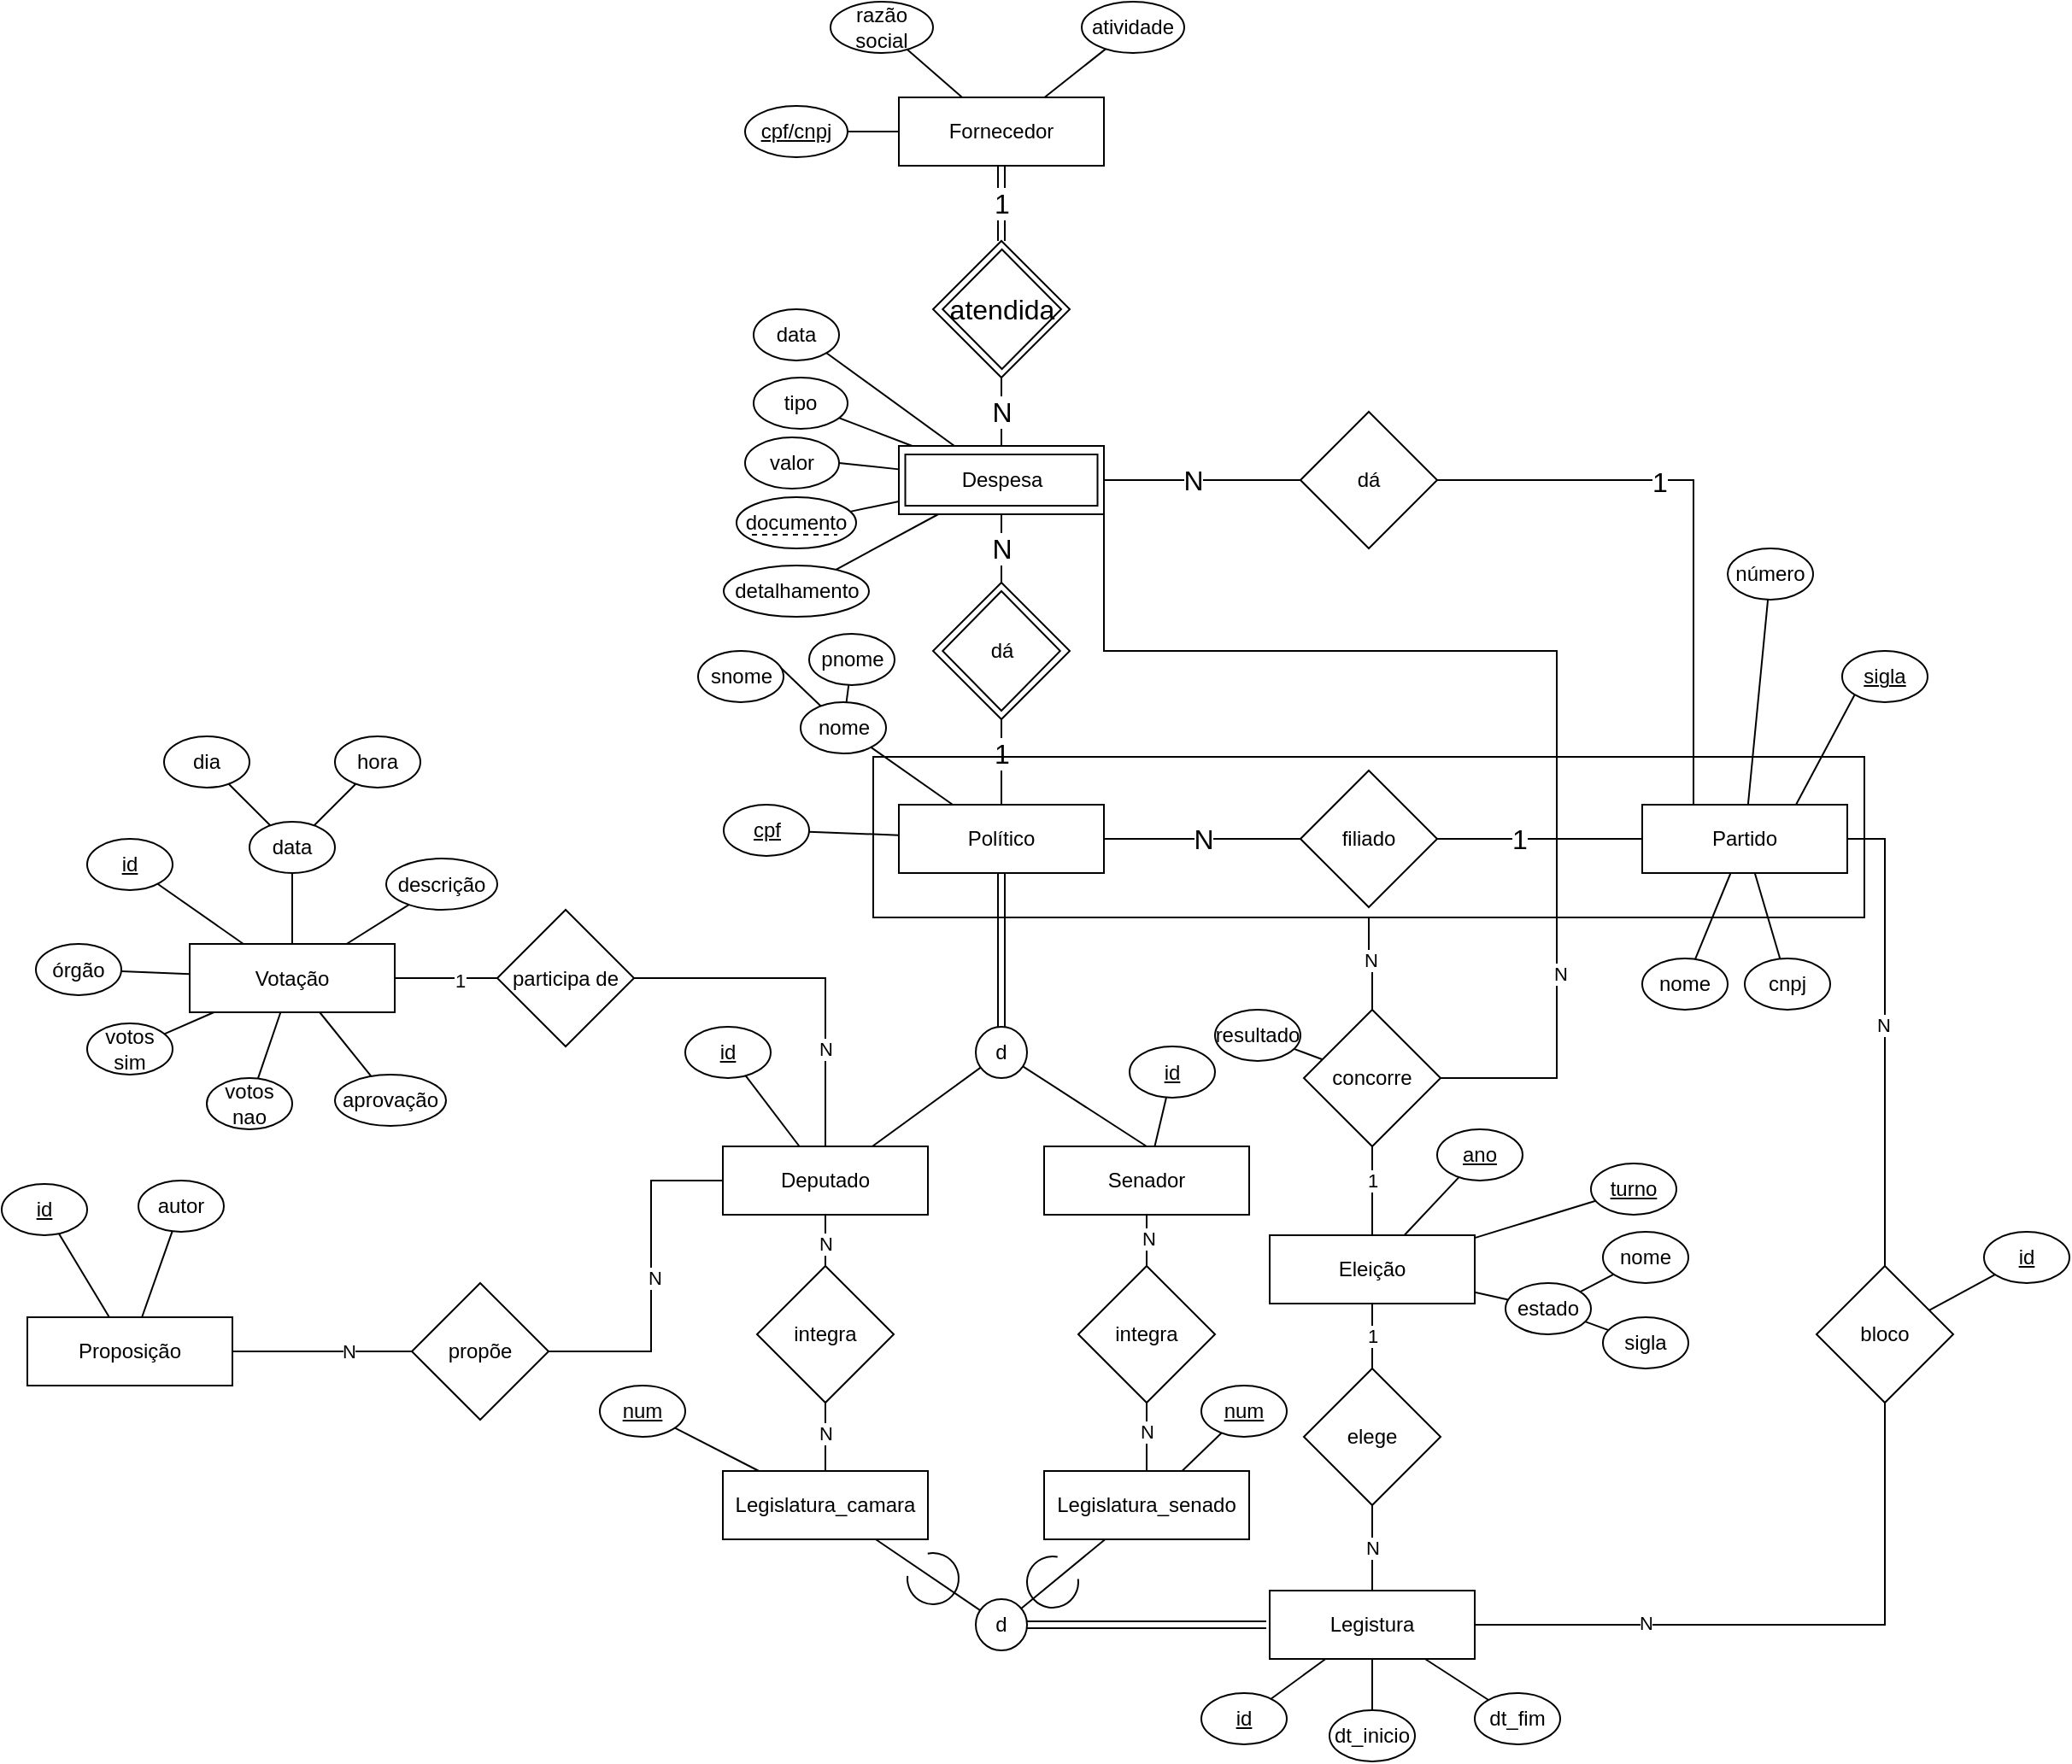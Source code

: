 <mxfile version="20.4.0" type="google"><diagram id="C5RBs43oDa-KdzZeNtuy" name="Page-1"><mxGraphModel grid="1" page="1" gridSize="10" guides="1" tooltips="1" connect="1" arrows="1" fold="1" pageScale="1" pageWidth="827" pageHeight="1169" math="0" shadow="0"><root><mxCell id="WIyWlLk6GJQsqaUBKTNV-0"/><mxCell id="WIyWlLk6GJQsqaUBKTNV-1" parent="WIyWlLk6GJQsqaUBKTNV-0"/><mxCell id="WcWDDwxntVDHEIlvHXgg-9" value="N" style="edgeStyle=none;rounded=0;orthogonalLoop=1;jettySize=auto;html=1;endArrow=none;endFill=0;fontSize=16;" edge="1" parent="WIyWlLk6GJQsqaUBKTNV-1" source="WIyWlLk6GJQsqaUBKTNV-3" target="WcWDDwxntVDHEIlvHXgg-8"><mxGeometry relative="1" as="geometry"/></mxCell><mxCell id="WIyWlLk6GJQsqaUBKTNV-3" value="Político" style="rounded=0;whiteSpace=wrap;html=1;fontSize=12;glass=0;strokeWidth=1;shadow=0;strokeColor=default;sketch=0;fillStyle=auto;fillColor=default;" vertex="1" parent="WIyWlLk6GJQsqaUBKTNV-1"><mxGeometry x="365" y="480" width="120" height="40" as="geometry"/></mxCell><mxCell id="mcwkQMswDJI_8L-VLCe4-49" style="edgeStyle=orthogonalEdgeStyle;rounded=0;orthogonalLoop=1;jettySize=auto;html=1;entryX=0.5;entryY=1;entryDx=0;entryDy=0;shape=link;" edge="1" parent="WIyWlLk6GJQsqaUBKTNV-1" source="GYFh-LOES-SIGCAO80aT-0" target="WIyWlLk6GJQsqaUBKTNV-3"><mxGeometry relative="1" as="geometry"/></mxCell><mxCell id="GYFh-LOES-SIGCAO80aT-0" value="d" style="ellipse;whiteSpace=wrap;html=1;aspect=fixed;rounded=0;shadow=0;glass=0;sketch=0;fillStyle=auto;strokeColor=default;fillColor=default;" vertex="1" parent="WIyWlLk6GJQsqaUBKTNV-1"><mxGeometry x="410" y="610" width="30" height="30" as="geometry"/></mxCell><mxCell id="WcWDDwxntVDHEIlvHXgg-19" value="" style="edgeStyle=none;rounded=0;orthogonalLoop=1;jettySize=auto;html=1;fontSize=16;endArrow=none;endFill=0;" edge="1" parent="WIyWlLk6GJQsqaUBKTNV-1" source="GYFh-LOES-SIGCAO80aT-13" target="GYFh-LOES-SIGCAO80aT-15"><mxGeometry relative="1" as="geometry"/></mxCell><mxCell id="WcWDDwxntVDHEIlvHXgg-21" style="edgeStyle=none;rounded=0;orthogonalLoop=1;jettySize=auto;html=1;entryX=1;entryY=0;entryDx=0;entryDy=0;fontSize=16;endArrow=none;endFill=0;" edge="1" parent="WIyWlLk6GJQsqaUBKTNV-1" source="GYFh-LOES-SIGCAO80aT-13" target="GYFh-LOES-SIGCAO80aT-14"><mxGeometry relative="1" as="geometry"/></mxCell><mxCell id="WcWDDwxntVDHEIlvHXgg-22" value="" style="edgeStyle=none;rounded=0;orthogonalLoop=1;jettySize=auto;html=1;fontSize=16;endArrow=none;endFill=0;" edge="1" parent="WIyWlLk6GJQsqaUBKTNV-1" source="GYFh-LOES-SIGCAO80aT-13" target="WIyWlLk6GJQsqaUBKTNV-3"><mxGeometry relative="1" as="geometry"/></mxCell><mxCell id="GYFh-LOES-SIGCAO80aT-13" value="nome" style="ellipse;whiteSpace=wrap;html=1;rounded=0;shadow=0;glass=0;sketch=0;fillStyle=auto;strokeColor=default;fillColor=default;" vertex="1" parent="WIyWlLk6GJQsqaUBKTNV-1"><mxGeometry x="307.5" y="420" width="50" height="30" as="geometry"/></mxCell><mxCell id="GYFh-LOES-SIGCAO80aT-14" value="snome" style="ellipse;whiteSpace=wrap;html=1;rounded=0;shadow=0;glass=0;sketch=0;fillStyle=auto;strokeColor=default;fillColor=default;" vertex="1" parent="WIyWlLk6GJQsqaUBKTNV-1"><mxGeometry x="247.5" y="390" width="50" height="30" as="geometry"/></mxCell><mxCell id="GYFh-LOES-SIGCAO80aT-15" value="pnome" style="ellipse;whiteSpace=wrap;html=1;rounded=0;shadow=0;glass=0;sketch=0;fillStyle=auto;strokeColor=default;fillColor=default;" vertex="1" parent="WIyWlLk6GJQsqaUBKTNV-1"><mxGeometry x="312.5" y="380" width="50" height="30" as="geometry"/></mxCell><mxCell id="WcWDDwxntVDHEIlvHXgg-25" style="edgeStyle=none;rounded=0;orthogonalLoop=1;jettySize=auto;html=1;entryX=0.5;entryY=0.5;entryDx=0;entryDy=0;fontSize=16;endArrow=none;endFill=0;entryPerimeter=0;" edge="1" parent="WIyWlLk6GJQsqaUBKTNV-1" source="GYFh-LOES-SIGCAO80aT-23" target="WcWDDwxntVDHEIlvHXgg-24"><mxGeometry relative="1" as="geometry"/></mxCell><mxCell id="WcWDDwxntVDHEIlvHXgg-28" value="" style="edgeStyle=none;rounded=0;orthogonalLoop=1;jettySize=auto;html=1;fontSize=16;endArrow=none;endFill=0;" edge="1" parent="WIyWlLk6GJQsqaUBKTNV-1" source="GYFh-LOES-SIGCAO80aT-23" target="WcWDDwxntVDHEIlvHXgg-27"><mxGeometry relative="1" as="geometry"/></mxCell><mxCell id="WcWDDwxntVDHEIlvHXgg-36" style="edgeStyle=none;rounded=0;orthogonalLoop=1;jettySize=auto;html=1;entryX=1;entryY=1;entryDx=0;entryDy=0;fontSize=16;endArrow=none;endFill=0;" edge="1" parent="WIyWlLk6GJQsqaUBKTNV-1" source="GYFh-LOES-SIGCAO80aT-23" target="WcWDDwxntVDHEIlvHXgg-31"><mxGeometry relative="1" as="geometry"/></mxCell><mxCell id="WcWDDwxntVDHEIlvHXgg-38" style="edgeStyle=none;rounded=0;orthogonalLoop=1;jettySize=auto;html=1;entryX=1;entryY=0.5;entryDx=0;entryDy=0;fontSize=16;endArrow=none;endFill=0;" edge="1" parent="WIyWlLk6GJQsqaUBKTNV-1" source="GYFh-LOES-SIGCAO80aT-23" target="WcWDDwxntVDHEIlvHXgg-37"><mxGeometry relative="1" as="geometry"/></mxCell><mxCell id="GYFh-LOES-SIGCAO80aT-23" value="Despesa" style="rounded=0;whiteSpace=wrap;html=1;fontSize=12;glass=0;strokeWidth=1;shadow=0;strokeColor=default;sketch=0;fillStyle=auto;fillColor=default;" vertex="1" parent="WIyWlLk6GJQsqaUBKTNV-1"><mxGeometry x="365" y="270" width="120" height="40" as="geometry"/></mxCell><mxCell id="GYFh-LOES-SIGCAO80aT-27" style="edgeStyle=orthogonalEdgeStyle;rounded=0;orthogonalLoop=1;jettySize=auto;html=1;entryX=0.5;entryY=0;entryDx=0;entryDy=0;endArrow=none;endFill=0;" edge="1" parent="WIyWlLk6GJQsqaUBKTNV-1" source="GYFh-LOES-SIGCAO80aT-24" target="WIyWlLk6GJQsqaUBKTNV-3"><mxGeometry relative="1" as="geometry"/></mxCell><mxCell id="GYFh-LOES-SIGCAO80aT-30" value="1" style="edgeLabel;html=1;align=center;verticalAlign=middle;resizable=0;points=[];fontSize=16;" connectable="0" vertex="1" parent="GYFh-LOES-SIGCAO80aT-27"><mxGeometry x="-0.22" relative="1" as="geometry"><mxPoint as="offset"/></mxGeometry></mxCell><mxCell id="WcWDDwxntVDHEIlvHXgg-23" value="N" style="edgeStyle=none;rounded=0;orthogonalLoop=1;jettySize=auto;html=1;fontSize=16;endArrow=none;endFill=0;" edge="1" parent="WIyWlLk6GJQsqaUBKTNV-1" source="GYFh-LOES-SIGCAO80aT-24" target="GYFh-LOES-SIGCAO80aT-23"><mxGeometry relative="1" as="geometry"/></mxCell><mxCell id="GYFh-LOES-SIGCAO80aT-24" value="dá" style="rhombus;whiteSpace=wrap;html=1;rounded=0;shadow=0;glass=0;sketch=0;fillStyle=auto;strokeColor=default;fillColor=default;" vertex="1" parent="WIyWlLk6GJQsqaUBKTNV-1"><mxGeometry x="385" y="350" width="80" height="80" as="geometry"/></mxCell><mxCell id="WcWDDwxntVDHEIlvHXgg-12" value="" style="edgeStyle=none;rounded=0;orthogonalLoop=1;jettySize=auto;html=1;fontSize=16;endArrow=none;endFill=0;" edge="1" parent="WIyWlLk6GJQsqaUBKTNV-1" source="WcWDDwxntVDHEIlvHXgg-6" target="WcWDDwxntVDHEIlvHXgg-11"><mxGeometry relative="1" as="geometry"/></mxCell><mxCell id="WcWDDwxntVDHEIlvHXgg-15" value="" style="edgeStyle=none;rounded=0;orthogonalLoop=1;jettySize=auto;html=1;fontSize=16;endArrow=none;endFill=0;" edge="1" parent="WIyWlLk6GJQsqaUBKTNV-1" source="WcWDDwxntVDHEIlvHXgg-6" target="WcWDDwxntVDHEIlvHXgg-13"><mxGeometry relative="1" as="geometry"/></mxCell><mxCell id="GYFh-LOES-SIGCAO80aT-42" style="edgeStyle=orthogonalEdgeStyle;rounded=0;orthogonalLoop=1;jettySize=auto;html=1;exitX=0.25;exitY=0;exitDx=0;exitDy=0;entryX=1;entryY=0.5;entryDx=0;entryDy=0;fontSize=16;endArrow=none;endFill=0;" edge="1" parent="WIyWlLk6GJQsqaUBKTNV-1" source="WcWDDwxntVDHEIlvHXgg-6" target="GYFh-LOES-SIGCAO80aT-41"><mxGeometry relative="1" as="geometry"/></mxCell><mxCell id="GYFh-LOES-SIGCAO80aT-44" value="1" style="edgeLabel;html=1;align=center;verticalAlign=middle;resizable=0;points=[];fontSize=16;" connectable="0" vertex="1" parent="GYFh-LOES-SIGCAO80aT-42"><mxGeometry x="0.237" y="1" relative="1" as="geometry"><mxPoint as="offset"/></mxGeometry></mxCell><mxCell id="KVETC9Fo7wZjqMwZDrIx-56" style="edgeStyle=orthogonalEdgeStyle;rounded=0;orthogonalLoop=1;jettySize=auto;html=1;entryX=0.5;entryY=0;entryDx=0;entryDy=0;endArrow=none;endFill=0;exitX=1;exitY=0.5;exitDx=0;exitDy=0;" edge="1" parent="WIyWlLk6GJQsqaUBKTNV-1" source="WcWDDwxntVDHEIlvHXgg-6" target="KVETC9Fo7wZjqMwZDrIx-54"><mxGeometry relative="1" as="geometry"/></mxCell><mxCell id="KVETC9Fo7wZjqMwZDrIx-58" value="N" style="edgeLabel;html=1;align=center;verticalAlign=middle;resizable=0;points=[];" connectable="0" vertex="1" parent="KVETC9Fo7wZjqMwZDrIx-56"><mxGeometry x="-0.041" y="-1" relative="1" as="geometry"><mxPoint as="offset"/></mxGeometry></mxCell><mxCell id="WcWDDwxntVDHEIlvHXgg-6" value="Partido" style="rounded=0;whiteSpace=wrap;html=1;fontSize=12;glass=0;strokeWidth=1;shadow=0;strokeColor=default;sketch=0;fillStyle=auto;fillColor=default;" vertex="1" parent="WIyWlLk6GJQsqaUBKTNV-1"><mxGeometry x="800" y="480" width="120" height="40" as="geometry"/></mxCell><mxCell id="WcWDDwxntVDHEIlvHXgg-10" value="1" style="edgeStyle=none;rounded=0;orthogonalLoop=1;jettySize=auto;html=1;endArrow=none;endFill=0;fontSize=16;" edge="1" parent="WIyWlLk6GJQsqaUBKTNV-1" source="WcWDDwxntVDHEIlvHXgg-8" target="WcWDDwxntVDHEIlvHXgg-6"><mxGeometry x="-0.2" relative="1" as="geometry"><mxPoint as="offset"/></mxGeometry></mxCell><mxCell id="WcWDDwxntVDHEIlvHXgg-8" value="filiado" style="rhombus;whiteSpace=wrap;html=1;rounded=0;shadow=0;glass=0;sketch=0;fillStyle=auto;strokeColor=default;fillColor=default;" vertex="1" parent="WIyWlLk6GJQsqaUBKTNV-1"><mxGeometry x="600" y="460" width="80" height="80" as="geometry"/></mxCell><mxCell id="WcWDDwxntVDHEIlvHXgg-11" value="nome" style="ellipse;whiteSpace=wrap;html=1;rounded=0;shadow=0;glass=0;sketch=0;fillStyle=auto;strokeColor=default;fillColor=default;" vertex="1" parent="WIyWlLk6GJQsqaUBKTNV-1"><mxGeometry x="800" y="570" width="50" height="30" as="geometry"/></mxCell><mxCell id="GYFh-LOES-SIGCAO80aT-34" value="&lt;u&gt;sigla&lt;/u&gt;" style="ellipse;whiteSpace=wrap;html=1;rounded=0;shadow=0;glass=0;sketch=0;fillStyle=auto;strokeColor=default;fillColor=default;" vertex="1" parent="WIyWlLk6GJQsqaUBKTNV-1"><mxGeometry x="917" y="390" width="50" height="30" as="geometry"/></mxCell><mxCell id="WcWDDwxntVDHEIlvHXgg-13" value="número" style="ellipse;whiteSpace=wrap;html=1;rounded=0;shadow=0;glass=0;sketch=0;fillStyle=auto;strokeColor=default;fillColor=default;" vertex="1" parent="WIyWlLk6GJQsqaUBKTNV-1"><mxGeometry x="850" y="330" width="50" height="30" as="geometry"/></mxCell><mxCell id="GYFh-LOES-SIGCAO80aT-39" value="" style="endArrow=none;html=1;rounded=0;fontSize=16;entryX=0;entryY=1;entryDx=0;entryDy=0;exitX=0.75;exitY=0;exitDx=0;exitDy=0;" edge="1" parent="WIyWlLk6GJQsqaUBKTNV-1" source="WcWDDwxntVDHEIlvHXgg-6" target="GYFh-LOES-SIGCAO80aT-34"><mxGeometry width="50" height="50" relative="1" as="geometry"><mxPoint x="870" y="510" as="sourcePoint"/><mxPoint x="920" y="460" as="targetPoint"/></mxGeometry></mxCell><mxCell id="GYFh-LOES-SIGCAO80aT-43" style="edgeStyle=orthogonalEdgeStyle;rounded=0;orthogonalLoop=1;jettySize=auto;html=1;exitX=0;exitY=0.5;exitDx=0;exitDy=0;entryX=1;entryY=0.5;entryDx=0;entryDy=0;fontSize=16;endArrow=none;endFill=0;" edge="1" parent="WIyWlLk6GJQsqaUBKTNV-1" source="GYFh-LOES-SIGCAO80aT-41" target="GYFh-LOES-SIGCAO80aT-23"><mxGeometry relative="1" as="geometry"/></mxCell><mxCell id="GYFh-LOES-SIGCAO80aT-45" value="N" style="edgeLabel;html=1;align=center;verticalAlign=middle;resizable=0;points=[];fontSize=16;" connectable="0" vertex="1" parent="GYFh-LOES-SIGCAO80aT-43"><mxGeometry x="0.106" relative="1" as="geometry"><mxPoint as="offset"/></mxGeometry></mxCell><mxCell id="WcWDDwxntVDHEIlvHXgg-24" value="tipo" style="ellipse;whiteSpace=wrap;html=1;rounded=0;shadow=0;glass=0;sketch=0;fillStyle=auto;strokeColor=default;fillColor=default;" vertex="1" parent="WIyWlLk6GJQsqaUBKTNV-1"><mxGeometry x="280" y="230" width="55" height="30" as="geometry"/></mxCell><mxCell id="GYFh-LOES-SIGCAO80aT-41" value="dá" style="rhombus;whiteSpace=wrap;html=1;rounded=0;shadow=0;glass=0;sketch=0;fillStyle=auto;strokeColor=default;fillColor=default;" vertex="1" parent="WIyWlLk6GJQsqaUBKTNV-1"><mxGeometry x="600" y="250" width="80" height="80" as="geometry"/></mxCell><mxCell id="GYFh-LOES-SIGCAO80aT-46" value="atendida" style="rhombus;whiteSpace=wrap;html=1;rounded=0;shadow=0;glass=0;sketch=0;fillStyle=auto;strokeColor=default;fontSize=16;fillColor=default;" vertex="1" parent="WIyWlLk6GJQsqaUBKTNV-1"><mxGeometry x="385" y="150" width="80" height="80" as="geometry"/></mxCell><mxCell id="WcWDDwxntVDHEIlvHXgg-30" value="" style="edgeStyle=none;rounded=0;orthogonalLoop=1;jettySize=auto;html=1;fontSize=16;endArrow=none;endFill=0;" edge="1" parent="WIyWlLk6GJQsqaUBKTNV-1" source="GYFh-LOES-SIGCAO80aT-47" target="WcWDDwxntVDHEIlvHXgg-29"><mxGeometry relative="1" as="geometry"/></mxCell><mxCell id="GYFh-LOES-SIGCAO80aT-47" value="Fornecedor" style="rounded=0;whiteSpace=wrap;html=1;fontSize=12;glass=0;strokeWidth=1;shadow=0;strokeColor=default;sketch=0;fillStyle=auto;fillColor=default;" vertex="1" parent="WIyWlLk6GJQsqaUBKTNV-1"><mxGeometry x="365" y="66" width="120" height="40" as="geometry"/></mxCell><mxCell id="WcWDDwxntVDHEIlvHXgg-27" value="documento" style="ellipse;whiteSpace=wrap;html=1;rounded=0;shadow=0;glass=0;sketch=0;fillStyle=auto;strokeColor=default;fillColor=default;" vertex="1" parent="WIyWlLk6GJQsqaUBKTNV-1"><mxGeometry x="270" y="300" width="70" height="30" as="geometry"/></mxCell><mxCell id="GYFh-LOES-SIGCAO80aT-50" value="N" style="endArrow=none;html=1;rounded=0;fontSize=16;exitX=0.5;exitY=0;exitDx=0;exitDy=0;" edge="1" parent="WIyWlLk6GJQsqaUBKTNV-1" source="GYFh-LOES-SIGCAO80aT-23"><mxGeometry width="50" height="50" relative="1" as="geometry"><mxPoint x="380" y="240" as="sourcePoint"/><mxPoint x="425" y="230" as="targetPoint"/></mxGeometry></mxCell><mxCell id="GYFh-LOES-SIGCAO80aT-51" value="1" style="endArrow=none;html=1;rounded=0;fontSize=16;entryX=0.5;entryY=1;entryDx=0;entryDy=0;exitX=0.5;exitY=0;exitDx=0;exitDy=0;shape=link;" edge="1" parent="WIyWlLk6GJQsqaUBKTNV-1" source="GYFh-LOES-SIGCAO80aT-46" target="GYFh-LOES-SIGCAO80aT-47"><mxGeometry width="50" height="50" relative="1" as="geometry"><mxPoint x="420" y="140" as="sourcePoint"/><mxPoint x="430" y="190" as="targetPoint"/><Array as="points"><mxPoint x="425" y="120"/></Array></mxGeometry></mxCell><mxCell id="WcWDDwxntVDHEIlvHXgg-29" value="&lt;u&gt;cpf/cnpj&lt;/u&gt;" style="ellipse;whiteSpace=wrap;html=1;rounded=0;shadow=0;glass=0;sketch=0;fillStyle=auto;strokeColor=default;fillColor=default;" vertex="1" parent="WIyWlLk6GJQsqaUBKTNV-1"><mxGeometry x="275" y="71" width="60" height="30" as="geometry"/></mxCell><mxCell id="GYFh-LOES-SIGCAO80aT-52" value="detalhamento" style="ellipse;whiteSpace=wrap;html=1;rounded=0;shadow=0;glass=0;sketch=0;fillStyle=auto;strokeColor=default;fillColor=default;" vertex="1" parent="WIyWlLk6GJQsqaUBKTNV-1"><mxGeometry x="262.5" y="340" width="85" height="30" as="geometry"/></mxCell><mxCell id="WcWDDwxntVDHEIlvHXgg-31" value="data" style="ellipse;whiteSpace=wrap;html=1;rounded=0;shadow=0;glass=0;sketch=0;fillStyle=auto;strokeColor=default;fillColor=default;" vertex="1" parent="WIyWlLk6GJQsqaUBKTNV-1"><mxGeometry x="280" y="190" width="50" height="30" as="geometry"/></mxCell><mxCell id="GYFh-LOES-SIGCAO80aT-54" value="" style="endArrow=none;html=1;rounded=0;fontSize=16;" edge="1" parent="WIyWlLk6GJQsqaUBKTNV-1" source="GYFh-LOES-SIGCAO80aT-52" target="GYFh-LOES-SIGCAO80aT-23"><mxGeometry width="50" height="50" relative="1" as="geometry"><mxPoint x="380" y="390" as="sourcePoint"/><mxPoint x="430" y="340" as="targetPoint"/></mxGeometry></mxCell><mxCell id="WcWDDwxntVDHEIlvHXgg-37" value="valor" style="ellipse;whiteSpace=wrap;html=1;rounded=0;shadow=0;glass=0;sketch=0;fillStyle=auto;strokeColor=default;fillColor=default;" vertex="1" parent="WIyWlLk6GJQsqaUBKTNV-1"><mxGeometry x="275" y="265" width="55" height="30" as="geometry"/></mxCell><mxCell id="GYFh-LOES-SIGCAO80aT-65" value="Legislatura_camara" style="rounded=0;whiteSpace=wrap;html=1;fontSize=12;glass=0;strokeWidth=1;shadow=0;strokeColor=default;sketch=0;fillStyle=auto;fillColor=default;" vertex="1" parent="WIyWlLk6GJQsqaUBKTNV-1"><mxGeometry x="262" y="870" width="120" height="40" as="geometry"/></mxCell><mxCell id="GYFh-LOES-SIGCAO80aT-66" value="Legislatura_senado" style="rounded=0;whiteSpace=wrap;html=1;fontSize=12;glass=0;strokeWidth=1;shadow=0;strokeColor=default;sketch=0;fillStyle=auto;fillColor=default;" vertex="1" parent="WIyWlLk6GJQsqaUBKTNV-1"><mxGeometry x="450" y="870" width="120" height="40" as="geometry"/></mxCell><mxCell id="GYFh-LOES-SIGCAO80aT-91" value="d" style="ellipse;whiteSpace=wrap;html=1;aspect=fixed;rounded=0;shadow=0;glass=0;sketch=0;fillStyle=auto;strokeColor=default;fillColor=default;flipV=0;" vertex="1" parent="WIyWlLk6GJQsqaUBKTNV-1"><mxGeometry x="410" y="945" width="30" height="30" as="geometry"/></mxCell><mxCell id="GYFh-LOES-SIGCAO80aT-93" value="" style="endArrow=none;html=1;rounded=0;" edge="1" parent="WIyWlLk6GJQsqaUBKTNV-1" source="GYFh-LOES-SIGCAO80aT-66" target="GYFh-LOES-SIGCAO80aT-91"><mxGeometry width="50" height="50" relative="1" as="geometry"><mxPoint x="370" y="837.273" as="sourcePoint"/><mxPoint x="471" y="857.273" as="targetPoint"/></mxGeometry></mxCell><mxCell id="GYFh-LOES-SIGCAO80aT-100" value="Legistura" style="rounded=0;whiteSpace=wrap;html=1;fontSize=12;glass=0;strokeWidth=1;shadow=0;strokeColor=default;sketch=0;fillStyle=auto;fillColor=default;" vertex="1" parent="WIyWlLk6GJQsqaUBKTNV-1"><mxGeometry x="582" y="940" width="120" height="40" as="geometry"/></mxCell><mxCell id="WcWDDwxntVDHEIlvHXgg-41" value="" style="edgeStyle=none;rounded=0;orthogonalLoop=1;jettySize=auto;html=1;fontSize=16;endArrow=none;endFill=0;" edge="1" parent="WIyWlLk6GJQsqaUBKTNV-1" source="WcWDDwxntVDHEIlvHXgg-40" target="WcWDDwxntVDHEIlvHXgg-6"><mxGeometry relative="1" as="geometry"/></mxCell><mxCell id="WcWDDwxntVDHEIlvHXgg-40" value="cnpj" style="ellipse;whiteSpace=wrap;html=1;rounded=0;shadow=0;glass=0;sketch=0;fillStyle=auto;strokeColor=default;fillColor=default;" vertex="1" parent="WIyWlLk6GJQsqaUBKTNV-1"><mxGeometry x="860" y="570" width="50" height="30" as="geometry"/></mxCell><mxCell id="KVETC9Fo7wZjqMwZDrIx-3" value="Eleição" style="rounded=0;whiteSpace=wrap;html=1;fontSize=12;glass=0;strokeWidth=1;shadow=0;strokeColor=default;sketch=0;fillStyle=auto;fillColor=default;" vertex="1" parent="WIyWlLk6GJQsqaUBKTNV-1"><mxGeometry x="582" y="732" width="120" height="40" as="geometry"/></mxCell><mxCell id="KVETC9Fo7wZjqMwZDrIx-15" value="&lt;div&gt;&lt;u&gt;ano&lt;/u&gt;&lt;/div&gt;" style="ellipse;whiteSpace=wrap;html=1;rounded=0;shadow=0;glass=0;sketch=0;fillStyle=auto;strokeColor=default;fillColor=default;" vertex="1" parent="WIyWlLk6GJQsqaUBKTNV-1"><mxGeometry x="680" y="670" width="50" height="30" as="geometry"/></mxCell><mxCell id="KVETC9Fo7wZjqMwZDrIx-17" value="" style="endArrow=none;html=1;rounded=0;" edge="1" parent="WIyWlLk6GJQsqaUBKTNV-1" source="KVETC9Fo7wZjqMwZDrIx-3" target="KVETC9Fo7wZjqMwZDrIx-15"><mxGeometry width="50" height="50" relative="1" as="geometry"><mxPoint x="699.38" y="790" as="sourcePoint"/><mxPoint x="749.38" y="740" as="targetPoint"/></mxGeometry></mxCell><mxCell id="KVETC9Fo7wZjqMwZDrIx-18" value="&lt;u&gt;turno&lt;/u&gt;" style="ellipse;whiteSpace=wrap;html=1;rounded=0;shadow=0;glass=0;sketch=0;fillStyle=auto;strokeColor=default;fillColor=default;" vertex="1" parent="WIyWlLk6GJQsqaUBKTNV-1"><mxGeometry x="770" y="690" width="50" height="30" as="geometry"/></mxCell><mxCell id="KVETC9Fo7wZjqMwZDrIx-19" value="" style="endArrow=none;html=1;rounded=0;" edge="1" parent="WIyWlLk6GJQsqaUBKTNV-1" source="KVETC9Fo7wZjqMwZDrIx-3" target="KVETC9Fo7wZjqMwZDrIx-18"><mxGeometry width="50" height="50" relative="1" as="geometry"><mxPoint x="699.38" y="790" as="sourcePoint"/><mxPoint x="790.0" y="807.225" as="targetPoint"/></mxGeometry></mxCell><mxCell id="KVETC9Fo7wZjqMwZDrIx-22" value="estado" style="ellipse;whiteSpace=wrap;html=1;rounded=0;shadow=0;glass=0;sketch=0;fillStyle=auto;strokeColor=default;fillColor=default;" vertex="1" parent="WIyWlLk6GJQsqaUBKTNV-1"><mxGeometry x="720" y="760" width="50" height="30" as="geometry"/></mxCell><mxCell id="KVETC9Fo7wZjqMwZDrIx-23" value="" style="endArrow=none;html=1;rounded=0;" edge="1" parent="WIyWlLk6GJQsqaUBKTNV-1" source="KVETC9Fo7wZjqMwZDrIx-3" target="KVETC9Fo7wZjqMwZDrIx-22"><mxGeometry width="50" height="50" relative="1" as="geometry"><mxPoint x="711.049" y="752" as="sourcePoint"/><mxPoint x="705.708" y="719.935" as="targetPoint"/></mxGeometry></mxCell><mxCell id="KVETC9Fo7wZjqMwZDrIx-24" value="nome" style="ellipse;whiteSpace=wrap;html=1;rounded=0;shadow=0;glass=0;sketch=0;fillStyle=auto;strokeColor=default;fillColor=default;" vertex="1" parent="WIyWlLk6GJQsqaUBKTNV-1"><mxGeometry x="777" y="730" width="50" height="30" as="geometry"/></mxCell><mxCell id="KVETC9Fo7wZjqMwZDrIx-26" value="" style="endArrow=none;html=1;rounded=0;" edge="1" parent="WIyWlLk6GJQsqaUBKTNV-1" source="KVETC9Fo7wZjqMwZDrIx-24" target="KVETC9Fo7wZjqMwZDrIx-22"><mxGeometry width="50" height="50" relative="1" as="geometry"><mxPoint x="629.38" y="790" as="sourcePoint"/><mxPoint x="679.38" y="740" as="targetPoint"/></mxGeometry></mxCell><mxCell id="KVETC9Fo7wZjqMwZDrIx-27" value="sigla" style="ellipse;whiteSpace=wrap;html=1;rounded=0;shadow=0;glass=0;sketch=0;fillStyle=auto;strokeColor=default;fillColor=default;" vertex="1" parent="WIyWlLk6GJQsqaUBKTNV-1"><mxGeometry x="777" y="780" width="50" height="30" as="geometry"/></mxCell><mxCell id="KVETC9Fo7wZjqMwZDrIx-28" value="" style="endArrow=none;html=1;rounded=0;" edge="1" parent="WIyWlLk6GJQsqaUBKTNV-1" source="KVETC9Fo7wZjqMwZDrIx-27" target="KVETC9Fo7wZjqMwZDrIx-22"><mxGeometry width="50" height="50" relative="1" as="geometry"><mxPoint x="629.38" y="790" as="sourcePoint"/><mxPoint x="679.38" y="740" as="targetPoint"/></mxGeometry></mxCell><mxCell id="KVETC9Fo7wZjqMwZDrIx-38" style="edgeStyle=orthogonalEdgeStyle;rounded=0;orthogonalLoop=1;jettySize=auto;html=1;endArrow=none;endFill=0;" edge="1" parent="WIyWlLk6GJQsqaUBKTNV-1" source="KVETC9Fo7wZjqMwZDrIx-33" target="KVETC9Fo7wZjqMwZDrIx-37"><mxGeometry relative="1" as="geometry"/></mxCell><mxCell id="KVETC9Fo7wZjqMwZDrIx-40" value="N" style="edgeLabel;html=1;align=center;verticalAlign=middle;resizable=0;points=[];" connectable="0" vertex="1" parent="KVETC9Fo7wZjqMwZDrIx-38"><mxGeometry x="-0.113" y="1" relative="1" as="geometry"><mxPoint as="offset"/></mxGeometry></mxCell><mxCell id="KVETC9Fo7wZjqMwZDrIx-33" value="" style="rounded=0;whiteSpace=wrap;html=1;fillColor=none;strokeColor=default;" vertex="1" parent="WIyWlLk6GJQsqaUBKTNV-1"><mxGeometry x="350" y="452" width="580" height="94" as="geometry"/></mxCell><mxCell id="KVETC9Fo7wZjqMwZDrIx-39" style="edgeStyle=orthogonalEdgeStyle;rounded=0;orthogonalLoop=1;jettySize=auto;html=1;endArrow=none;endFill=0;" edge="1" parent="WIyWlLk6GJQsqaUBKTNV-1" source="KVETC9Fo7wZjqMwZDrIx-37" target="KVETC9Fo7wZjqMwZDrIx-3"><mxGeometry relative="1" as="geometry"/></mxCell><mxCell id="KVETC9Fo7wZjqMwZDrIx-41" value="1" style="edgeLabel;html=1;align=center;verticalAlign=middle;resizable=0;points=[];" connectable="0" vertex="1" parent="KVETC9Fo7wZjqMwZDrIx-39"><mxGeometry x="-0.223" relative="1" as="geometry"><mxPoint as="offset"/></mxGeometry></mxCell><mxCell id="KVETC9Fo7wZjqMwZDrIx-51" style="edgeStyle=orthogonalEdgeStyle;rounded=0;orthogonalLoop=1;jettySize=auto;html=1;entryX=1;entryY=1;entryDx=0;entryDy=0;endArrow=none;endFill=0;" edge="1" parent="WIyWlLk6GJQsqaUBKTNV-1" source="KVETC9Fo7wZjqMwZDrIx-37" target="GYFh-LOES-SIGCAO80aT-23"><mxGeometry relative="1" as="geometry"><Array as="points"><mxPoint x="750" y="640"/><mxPoint x="750" y="390"/><mxPoint x="485" y="390"/></Array></mxGeometry></mxCell><mxCell id="KVETC9Fo7wZjqMwZDrIx-52" value="N" style="edgeLabel;html=1;align=center;verticalAlign=middle;resizable=0;points=[];" connectable="0" vertex="1" parent="KVETC9Fo7wZjqMwZDrIx-51"><mxGeometry x="-0.61" y="-2" relative="1" as="geometry"><mxPoint as="offset"/></mxGeometry></mxCell><mxCell id="KVETC9Fo7wZjqMwZDrIx-37" value="concorre" style="rhombus;whiteSpace=wrap;html=1;rounded=0;shadow=0;glass=0;sketch=0;fillStyle=auto;strokeColor=default;fillColor=default;" vertex="1" parent="WIyWlLk6GJQsqaUBKTNV-1"><mxGeometry x="602" y="600" width="80" height="80" as="geometry"/></mxCell><mxCell id="KVETC9Fo7wZjqMwZDrIx-44" value="1" style="edgeStyle=orthogonalEdgeStyle;rounded=0;orthogonalLoop=1;jettySize=auto;html=1;entryX=0.5;entryY=1;entryDx=0;entryDy=0;endArrow=none;endFill=0;" edge="1" parent="WIyWlLk6GJQsqaUBKTNV-1" source="KVETC9Fo7wZjqMwZDrIx-43" target="KVETC9Fo7wZjqMwZDrIx-3"><mxGeometry relative="1" as="geometry"/></mxCell><mxCell id="KVETC9Fo7wZjqMwZDrIx-45" value="N" style="edgeStyle=orthogonalEdgeStyle;rounded=0;orthogonalLoop=1;jettySize=auto;html=1;entryX=0.5;entryY=0;entryDx=0;entryDy=0;endArrow=none;endFill=0;" edge="1" parent="WIyWlLk6GJQsqaUBKTNV-1" source="KVETC9Fo7wZjqMwZDrIx-43" target="GYFh-LOES-SIGCAO80aT-100"><mxGeometry relative="1" as="geometry"/></mxCell><mxCell id="KVETC9Fo7wZjqMwZDrIx-43" value="elege" style="rhombus;whiteSpace=wrap;html=1;rounded=0;shadow=0;glass=0;sketch=0;fillStyle=auto;strokeColor=default;fillColor=default;" vertex="1" parent="WIyWlLk6GJQsqaUBKTNV-1"><mxGeometry x="602" y="810" width="80" height="80" as="geometry"/></mxCell><mxCell id="KVETC9Fo7wZjqMwZDrIx-46" value="" style="endArrow=none;html=1;rounded=0;shape=link;" edge="1" parent="WIyWlLk6GJQsqaUBKTNV-1" source="GYFh-LOES-SIGCAO80aT-91"><mxGeometry width="50" height="50" relative="1" as="geometry"><mxPoint x="580" y="1010" as="sourcePoint"/><mxPoint x="580" y="960" as="targetPoint"/></mxGeometry></mxCell><mxCell id="KVETC9Fo7wZjqMwZDrIx-49" value="&lt;div&gt;resultado&lt;/div&gt;" style="ellipse;whiteSpace=wrap;html=1;rounded=0;shadow=0;glass=0;sketch=0;fillStyle=auto;strokeColor=default;fillColor=default;" vertex="1" parent="WIyWlLk6GJQsqaUBKTNV-1"><mxGeometry x="550" y="600" width="50" height="30" as="geometry"/></mxCell><mxCell id="KVETC9Fo7wZjqMwZDrIx-50" value="" style="endArrow=none;html=1;rounded=0;" edge="1" parent="WIyWlLk6GJQsqaUBKTNV-1" source="KVETC9Fo7wZjqMwZDrIx-49" target="KVETC9Fo7wZjqMwZDrIx-37"><mxGeometry width="50" height="50" relative="1" as="geometry"><mxPoint x="600" y="620" as="sourcePoint"/><mxPoint x="650" y="570" as="targetPoint"/></mxGeometry></mxCell><mxCell id="KVETC9Fo7wZjqMwZDrIx-57" style="edgeStyle=orthogonalEdgeStyle;rounded=0;orthogonalLoop=1;jettySize=auto;html=1;entryX=1;entryY=0.5;entryDx=0;entryDy=0;endArrow=none;endFill=0;" edge="1" parent="WIyWlLk6GJQsqaUBKTNV-1" source="KVETC9Fo7wZjqMwZDrIx-54" target="GYFh-LOES-SIGCAO80aT-100"><mxGeometry relative="1" as="geometry"><Array as="points"><mxPoint x="942" y="960"/></Array></mxGeometry></mxCell><mxCell id="KVETC9Fo7wZjqMwZDrIx-59" value="N" style="edgeLabel;html=1;align=center;verticalAlign=middle;resizable=0;points=[];" connectable="0" vertex="1" parent="KVETC9Fo7wZjqMwZDrIx-57"><mxGeometry x="0.462" y="-1" relative="1" as="geometry"><mxPoint as="offset"/></mxGeometry></mxCell><mxCell id="KVETC9Fo7wZjqMwZDrIx-54" value="bloco" style="rhombus;whiteSpace=wrap;html=1;rounded=0;shadow=0;glass=0;sketch=0;fillStyle=auto;strokeColor=default;fillColor=default;" vertex="1" parent="WIyWlLk6GJQsqaUBKTNV-1"><mxGeometry x="902" y="750" width="80" height="80" as="geometry"/></mxCell><mxCell id="KVETC9Fo7wZjqMwZDrIx-66" value="Deputado" style="rounded=0;whiteSpace=wrap;html=1;fontSize=12;glass=0;strokeWidth=1;shadow=0;strokeColor=default;sketch=0;fillStyle=auto;fillColor=default;" vertex="1" parent="WIyWlLk6GJQsqaUBKTNV-1"><mxGeometry x="262" y="680" width="120" height="40" as="geometry"/></mxCell><mxCell id="KVETC9Fo7wZjqMwZDrIx-67" value="Senador" style="rounded=0;whiteSpace=wrap;html=1;fontSize=12;glass=0;strokeWidth=1;shadow=0;strokeColor=default;sketch=0;fillStyle=auto;fillColor=default;" vertex="1" parent="WIyWlLk6GJQsqaUBKTNV-1"><mxGeometry x="450" y="680" width="120" height="40" as="geometry"/></mxCell><mxCell id="KVETC9Fo7wZjqMwZDrIx-68" value="" style="endArrow=none;html=1;rounded=0;exitX=0.5;exitY=0;exitDx=0;exitDy=0;" edge="1" parent="WIyWlLk6GJQsqaUBKTNV-1" source="KVETC9Fo7wZjqMwZDrIx-67" target="GYFh-LOES-SIGCAO80aT-0"><mxGeometry width="50" height="50" relative="1" as="geometry"><mxPoint x="470" y="700" as="sourcePoint"/><mxPoint x="520" y="650" as="targetPoint"/></mxGeometry></mxCell><mxCell id="KVETC9Fo7wZjqMwZDrIx-69" value="" style="endArrow=none;html=1;rounded=0;" edge="1" parent="WIyWlLk6GJQsqaUBKTNV-1" source="KVETC9Fo7wZjqMwZDrIx-66" target="GYFh-LOES-SIGCAO80aT-0"><mxGeometry width="50" height="50" relative="1" as="geometry"><mxPoint x="505" y="690" as="sourcePoint"/><mxPoint x="440.607" y="645.607" as="targetPoint"/></mxGeometry></mxCell><mxCell id="KVETC9Fo7wZjqMwZDrIx-73" style="edgeStyle=orthogonalEdgeStyle;rounded=0;orthogonalLoop=1;jettySize=auto;html=1;endArrow=none;endFill=0;" edge="1" parent="WIyWlLk6GJQsqaUBKTNV-1" source="KVETC9Fo7wZjqMwZDrIx-70" target="KVETC9Fo7wZjqMwZDrIx-67"><mxGeometry relative="1" as="geometry"/></mxCell><mxCell id="KVETC9Fo7wZjqMwZDrIx-77" value="N" style="edgeLabel;html=1;align=center;verticalAlign=middle;resizable=0;points=[];" connectable="0" vertex="1" parent="KVETC9Fo7wZjqMwZDrIx-73"><mxGeometry x="-0.341" y="-1" relative="1" as="geometry"><mxPoint as="offset"/></mxGeometry></mxCell><mxCell id="KVETC9Fo7wZjqMwZDrIx-74" style="edgeStyle=orthogonalEdgeStyle;rounded=0;orthogonalLoop=1;jettySize=auto;html=1;endArrow=none;endFill=0;" edge="1" parent="WIyWlLk6GJQsqaUBKTNV-1" source="KVETC9Fo7wZjqMwZDrIx-70" target="GYFh-LOES-SIGCAO80aT-66"><mxGeometry relative="1" as="geometry"/></mxCell><mxCell id="KVETC9Fo7wZjqMwZDrIx-78" value="N" style="edgeLabel;html=1;align=center;verticalAlign=middle;resizable=0;points=[];" connectable="0" vertex="1" parent="KVETC9Fo7wZjqMwZDrIx-74"><mxGeometry x="-0.151" relative="1" as="geometry"><mxPoint as="offset"/></mxGeometry></mxCell><mxCell id="KVETC9Fo7wZjqMwZDrIx-70" value="integra" style="rhombus;whiteSpace=wrap;html=1;rounded=0;shadow=0;glass=0;sketch=0;fillStyle=auto;strokeColor=default;fillColor=default;" vertex="1" parent="WIyWlLk6GJQsqaUBKTNV-1"><mxGeometry x="470" y="750" width="80" height="80" as="geometry"/></mxCell><mxCell id="KVETC9Fo7wZjqMwZDrIx-72" value="" style="edgeStyle=orthogonalEdgeStyle;rounded=0;orthogonalLoop=1;jettySize=auto;html=1;endArrow=none;endFill=0;" edge="1" parent="WIyWlLk6GJQsqaUBKTNV-1" source="KVETC9Fo7wZjqMwZDrIx-71" target="KVETC9Fo7wZjqMwZDrIx-66"><mxGeometry relative="1" as="geometry"/></mxCell><mxCell id="KVETC9Fo7wZjqMwZDrIx-76" value="N" style="edgeLabel;html=1;align=center;verticalAlign=middle;resizable=0;points=[];" connectable="0" vertex="1" parent="KVETC9Fo7wZjqMwZDrIx-72"><mxGeometry x="0.067" relative="1" as="geometry"><mxPoint as="offset"/></mxGeometry></mxCell><mxCell id="KVETC9Fo7wZjqMwZDrIx-75" style="edgeStyle=orthogonalEdgeStyle;rounded=0;orthogonalLoop=1;jettySize=auto;html=1;endArrow=none;endFill=0;" edge="1" parent="WIyWlLk6GJQsqaUBKTNV-1" source="KVETC9Fo7wZjqMwZDrIx-71" target="GYFh-LOES-SIGCAO80aT-65"><mxGeometry relative="1" as="geometry"/></mxCell><mxCell id="KVETC9Fo7wZjqMwZDrIx-79" value="N" style="edgeLabel;html=1;align=center;verticalAlign=middle;resizable=0;points=[];" connectable="0" vertex="1" parent="KVETC9Fo7wZjqMwZDrIx-75"><mxGeometry x="-0.102" relative="1" as="geometry"><mxPoint as="offset"/></mxGeometry></mxCell><mxCell id="KVETC9Fo7wZjqMwZDrIx-71" value="integra" style="rhombus;whiteSpace=wrap;html=1;rounded=0;shadow=0;glass=0;sketch=0;fillStyle=auto;strokeColor=default;fillColor=default;" vertex="1" parent="WIyWlLk6GJQsqaUBKTNV-1"><mxGeometry x="282" y="750" width="80" height="80" as="geometry"/></mxCell><mxCell id="KVETC9Fo7wZjqMwZDrIx-81" value="Proposição" style="rounded=0;whiteSpace=wrap;html=1;fontSize=12;glass=0;strokeWidth=1;shadow=0;strokeColor=default;sketch=0;fillStyle=auto;fillColor=default;" vertex="1" parent="WIyWlLk6GJQsqaUBKTNV-1"><mxGeometry x="-145" y="780" width="120" height="40" as="geometry"/></mxCell><mxCell id="KVETC9Fo7wZjqMwZDrIx-83" value="Votação" style="rounded=0;whiteSpace=wrap;html=1;fontSize=12;glass=0;strokeWidth=1;shadow=0;strokeColor=default;sketch=0;fillStyle=auto;fillColor=default;" vertex="1" parent="WIyWlLk6GJQsqaUBKTNV-1"><mxGeometry x="-50" y="561.5" width="120" height="40" as="geometry"/></mxCell><mxCell id="KVETC9Fo7wZjqMwZDrIx-91" style="edgeStyle=orthogonalEdgeStyle;rounded=0;orthogonalLoop=1;jettySize=auto;html=1;endArrow=none;endFill=0;" edge="1" parent="WIyWlLk6GJQsqaUBKTNV-1" source="KVETC9Fo7wZjqMwZDrIx-87" target="KVETC9Fo7wZjqMwZDrIx-66"><mxGeometry relative="1" as="geometry"/></mxCell><mxCell id="mcwkQMswDJI_8L-VLCe4-43" value="N" style="edgeLabel;html=1;align=center;verticalAlign=middle;resizable=0;points=[];" connectable="0" vertex="1" parent="KVETC9Fo7wZjqMwZDrIx-91"><mxGeometry x="0.456" relative="1" as="geometry"><mxPoint as="offset"/></mxGeometry></mxCell><mxCell id="KVETC9Fo7wZjqMwZDrIx-92" style="edgeStyle=orthogonalEdgeStyle;rounded=0;orthogonalLoop=1;jettySize=auto;html=1;endArrow=none;endFill=0;" edge="1" parent="WIyWlLk6GJQsqaUBKTNV-1" source="KVETC9Fo7wZjqMwZDrIx-87" target="KVETC9Fo7wZjqMwZDrIx-83"><mxGeometry relative="1" as="geometry"/></mxCell><mxCell id="mcwkQMswDJI_8L-VLCe4-44" value="1" style="edgeLabel;html=1;align=center;verticalAlign=middle;resizable=0;points=[];" connectable="0" vertex="1" parent="KVETC9Fo7wZjqMwZDrIx-92"><mxGeometry x="-0.26" y="1" relative="1" as="geometry"><mxPoint as="offset"/></mxGeometry></mxCell><mxCell id="KVETC9Fo7wZjqMwZDrIx-87" value="participa de" style="rhombus;whiteSpace=wrap;html=1;rounded=0;shadow=0;glass=0;sketch=0;fillStyle=auto;strokeColor=default;fillColor=default;" vertex="1" parent="WIyWlLk6GJQsqaUBKTNV-1"><mxGeometry x="130" y="541.5" width="80" height="80" as="geometry"/></mxCell><mxCell id="KVETC9Fo7wZjqMwZDrIx-95" style="edgeStyle=orthogonalEdgeStyle;rounded=0;orthogonalLoop=1;jettySize=auto;html=1;entryX=0;entryY=0.5;entryDx=0;entryDy=0;endArrow=none;endFill=0;" edge="1" parent="WIyWlLk6GJQsqaUBKTNV-1" source="KVETC9Fo7wZjqMwZDrIx-94" target="KVETC9Fo7wZjqMwZDrIx-66"><mxGeometry relative="1" as="geometry"><Array as="points"><mxPoint x="220" y="800"/><mxPoint x="220" y="700"/></Array></mxGeometry></mxCell><mxCell id="mcwkQMswDJI_8L-VLCe4-46" value="N" style="edgeLabel;html=1;align=center;verticalAlign=middle;resizable=0;points=[];" connectable="0" vertex="1" parent="KVETC9Fo7wZjqMwZDrIx-95"><mxGeometry x="0.024" y="-2" relative="1" as="geometry"><mxPoint as="offset"/></mxGeometry></mxCell><mxCell id="KVETC9Fo7wZjqMwZDrIx-96" style="edgeStyle=orthogonalEdgeStyle;rounded=0;orthogonalLoop=1;jettySize=auto;html=1;endArrow=none;endFill=0;" edge="1" parent="WIyWlLk6GJQsqaUBKTNV-1" source="KVETC9Fo7wZjqMwZDrIx-94" target="KVETC9Fo7wZjqMwZDrIx-81"><mxGeometry relative="1" as="geometry"/></mxCell><mxCell id="mcwkQMswDJI_8L-VLCe4-45" value="N" style="edgeLabel;html=1;align=center;verticalAlign=middle;resizable=0;points=[];" connectable="0" vertex="1" parent="KVETC9Fo7wZjqMwZDrIx-96"><mxGeometry x="-0.281" relative="1" as="geometry"><mxPoint as="offset"/></mxGeometry></mxCell><mxCell id="KVETC9Fo7wZjqMwZDrIx-94" value="propõe" style="rhombus;whiteSpace=wrap;html=1;rounded=0;shadow=0;glass=0;sketch=0;fillStyle=auto;strokeColor=default;fillColor=default;" vertex="1" parent="WIyWlLk6GJQsqaUBKTNV-1"><mxGeometry x="80" y="760" width="80" height="80" as="geometry"/></mxCell><mxCell id="mcwkQMswDJI_8L-VLCe4-0" value="razão social" style="ellipse;whiteSpace=wrap;html=1;rounded=0;shadow=0;glass=0;sketch=0;fillStyle=auto;strokeColor=default;fillColor=default;" vertex="1" parent="WIyWlLk6GJQsqaUBKTNV-1"><mxGeometry x="325" y="10" width="60" height="30" as="geometry"/></mxCell><mxCell id="mcwkQMswDJI_8L-VLCe4-1" value="" style="endArrow=none;html=1;rounded=0;" edge="1" parent="WIyWlLk6GJQsqaUBKTNV-1" source="GYFh-LOES-SIGCAO80aT-47" target="mcwkQMswDJI_8L-VLCe4-0"><mxGeometry width="50" height="50" relative="1" as="geometry"><mxPoint x="370" y="300" as="sourcePoint"/><mxPoint x="420" y="250" as="targetPoint"/></mxGeometry></mxCell><mxCell id="mcwkQMswDJI_8L-VLCe4-2" value="atividade" style="ellipse;whiteSpace=wrap;html=1;rounded=0;shadow=0;glass=0;sketch=0;fillStyle=auto;strokeColor=default;fillColor=default;" vertex="1" parent="WIyWlLk6GJQsqaUBKTNV-1"><mxGeometry x="472" y="10" width="60" height="30" as="geometry"/></mxCell><mxCell id="mcwkQMswDJI_8L-VLCe4-3" value="" style="endArrow=none;html=1;rounded=0;" edge="1" parent="WIyWlLk6GJQsqaUBKTNV-1" source="GYFh-LOES-SIGCAO80aT-47" target="mcwkQMswDJI_8L-VLCe4-2"><mxGeometry width="50" height="50" relative="1" as="geometry"><mxPoint x="370" y="360" as="sourcePoint"/><mxPoint x="420" y="310" as="targetPoint"/></mxGeometry></mxCell><mxCell id="mcwkQMswDJI_8L-VLCe4-5" value="&lt;u&gt;cpf&lt;/u&gt;" style="ellipse;whiteSpace=wrap;html=1;rounded=0;shadow=0;glass=0;sketch=0;fillStyle=auto;strokeColor=default;fillColor=default;" vertex="1" parent="WIyWlLk6GJQsqaUBKTNV-1"><mxGeometry x="262.5" y="480" width="50" height="30" as="geometry"/></mxCell><mxCell id="mcwkQMswDJI_8L-VLCe4-6" value="" style="endArrow=none;html=1;rounded=0;" edge="1" parent="WIyWlLk6GJQsqaUBKTNV-1" source="WIyWlLk6GJQsqaUBKTNV-3" target="mcwkQMswDJI_8L-VLCe4-5"><mxGeometry width="50" height="50" relative="1" as="geometry"><mxPoint x="450" y="570" as="sourcePoint"/><mxPoint x="500" y="520" as="targetPoint"/></mxGeometry></mxCell><mxCell id="mcwkQMswDJI_8L-VLCe4-14" value="&lt;div&gt;&lt;span style=&quot;line-height: 0.3;&quot;&gt;&lt;u&gt;num&lt;/u&gt;&lt;/span&gt;&lt;/div&gt;" style="ellipse;whiteSpace=wrap;html=1;rounded=0;shadow=0;glass=0;sketch=0;fillStyle=auto;strokeColor=default;fillColor=default;" vertex="1" parent="WIyWlLk6GJQsqaUBKTNV-1"><mxGeometry x="542" y="820" width="50" height="30" as="geometry"/></mxCell><mxCell id="mcwkQMswDJI_8L-VLCe4-15" value="" style="endArrow=none;html=1;rounded=0;" edge="1" parent="WIyWlLk6GJQsqaUBKTNV-1" source="GYFh-LOES-SIGCAO80aT-66" target="mcwkQMswDJI_8L-VLCe4-14"><mxGeometry width="50" height="50" relative="1" as="geometry"><mxPoint x="560" y="950" as="sourcePoint"/><mxPoint x="610" y="900" as="targetPoint"/></mxGeometry></mxCell><mxCell id="mcwkQMswDJI_8L-VLCe4-17" value="&lt;div&gt;&lt;span style=&quot;line-height: 0.3;&quot;&gt;&lt;u&gt;num&lt;/u&gt;&lt;/span&gt;&lt;/div&gt;" style="ellipse;whiteSpace=wrap;html=1;rounded=0;shadow=0;glass=0;sketch=0;fillStyle=auto;strokeColor=default;fillColor=default;" vertex="1" parent="WIyWlLk6GJQsqaUBKTNV-1"><mxGeometry x="190" y="820" width="50" height="30" as="geometry"/></mxCell><mxCell id="mcwkQMswDJI_8L-VLCe4-18" value="" style="endArrow=none;html=1;rounded=0;" edge="1" parent="WIyWlLk6GJQsqaUBKTNV-1" source="GYFh-LOES-SIGCAO80aT-65" target="mcwkQMswDJI_8L-VLCe4-17"><mxGeometry width="50" height="50" relative="1" as="geometry"><mxPoint x="400" y="950" as="sourcePoint"/><mxPoint x="450" y="900" as="targetPoint"/></mxGeometry></mxCell><mxCell id="mcwkQMswDJI_8L-VLCe4-19" value="&lt;div&gt;&lt;span style=&quot;line-height: 0.3;&quot;&gt;&lt;u&gt;id&lt;/u&gt;&lt;/span&gt;&lt;/div&gt;" style="ellipse;whiteSpace=wrap;html=1;rounded=0;shadow=0;glass=0;sketch=0;fillStyle=auto;strokeColor=default;fillColor=default;" vertex="1" parent="WIyWlLk6GJQsqaUBKTNV-1"><mxGeometry x="-110" y="500" width="50" height="30" as="geometry"/></mxCell><mxCell id="mcwkQMswDJI_8L-VLCe4-20" value="" style="endArrow=none;html=1;rounded=0;" edge="1" parent="WIyWlLk6GJQsqaUBKTNV-1" source="KVETC9Fo7wZjqMwZDrIx-83" target="mcwkQMswDJI_8L-VLCe4-19"><mxGeometry width="50" height="50" relative="1" as="geometry"><mxPoint x="50" y="590" as="sourcePoint"/><mxPoint x="100" y="540" as="targetPoint"/></mxGeometry></mxCell><mxCell id="mcwkQMswDJI_8L-VLCe4-22" value="&lt;div&gt;&lt;span style=&quot;line-height: 0.3;&quot;&gt;data&lt;/span&gt;&lt;/div&gt;" style="ellipse;whiteSpace=wrap;html=1;rounded=0;shadow=0;glass=0;sketch=0;fillStyle=auto;strokeColor=default;fillColor=default;" vertex="1" parent="WIyWlLk6GJQsqaUBKTNV-1"><mxGeometry x="-15" y="490" width="50" height="30" as="geometry"/></mxCell><mxCell id="mcwkQMswDJI_8L-VLCe4-23" value="" style="endArrow=none;html=1;rounded=0;" edge="1" parent="WIyWlLk6GJQsqaUBKTNV-1" source="KVETC9Fo7wZjqMwZDrIx-83" target="mcwkQMswDJI_8L-VLCe4-22"><mxGeometry width="50" height="50" relative="1" as="geometry"><mxPoint x="50" y="590" as="sourcePoint"/><mxPoint x="100" y="540" as="targetPoint"/></mxGeometry></mxCell><mxCell id="mcwkQMswDJI_8L-VLCe4-24" value="&lt;div&gt;&lt;span style=&quot;line-height: 0.3;&quot;&gt;dia&lt;/span&gt;&lt;/div&gt;" style="ellipse;whiteSpace=wrap;html=1;rounded=0;shadow=0;glass=0;sketch=0;fillStyle=auto;strokeColor=default;fillColor=default;" vertex="1" parent="WIyWlLk6GJQsqaUBKTNV-1"><mxGeometry x="-65" y="440" width="50" height="30" as="geometry"/></mxCell><mxCell id="mcwkQMswDJI_8L-VLCe4-25" value="&lt;div&gt;&lt;span style=&quot;line-height: 0.3;&quot;&gt;hora&lt;/span&gt;&lt;/div&gt;" style="ellipse;whiteSpace=wrap;html=1;rounded=0;shadow=0;glass=0;sketch=0;fillStyle=auto;strokeColor=default;fillColor=default;" vertex="1" parent="WIyWlLk6GJQsqaUBKTNV-1"><mxGeometry x="35" y="440" width="50" height="30" as="geometry"/></mxCell><mxCell id="mcwkQMswDJI_8L-VLCe4-26" value="" style="endArrow=none;html=1;rounded=0;" edge="1" parent="WIyWlLk6GJQsqaUBKTNV-1" source="mcwkQMswDJI_8L-VLCe4-22" target="mcwkQMswDJI_8L-VLCe4-24"><mxGeometry width="50" height="50" relative="1" as="geometry"><mxPoint x="50" y="590" as="sourcePoint"/><mxPoint x="100" y="540" as="targetPoint"/></mxGeometry></mxCell><mxCell id="mcwkQMswDJI_8L-VLCe4-27" value="" style="endArrow=none;html=1;rounded=0;" edge="1" parent="WIyWlLk6GJQsqaUBKTNV-1" source="mcwkQMswDJI_8L-VLCe4-22" target="mcwkQMswDJI_8L-VLCe4-25"><mxGeometry width="50" height="50" relative="1" as="geometry"><mxPoint x="50" y="590" as="sourcePoint"/><mxPoint x="100" y="540" as="targetPoint"/></mxGeometry></mxCell><mxCell id="mcwkQMswDJI_8L-VLCe4-29" value="órgão" style="ellipse;whiteSpace=wrap;html=1;rounded=0;shadow=0;glass=0;sketch=0;fillStyle=auto;strokeColor=default;fillColor=default;" vertex="1" parent="WIyWlLk6GJQsqaUBKTNV-1"><mxGeometry x="-140" y="561.5" width="50" height="30" as="geometry"/></mxCell><mxCell id="mcwkQMswDJI_8L-VLCe4-30" value="votos sim" style="ellipse;whiteSpace=wrap;html=1;rounded=0;shadow=0;glass=0;sketch=0;fillStyle=auto;strokeColor=default;fillColor=default;" vertex="1" parent="WIyWlLk6GJQsqaUBKTNV-1"><mxGeometry x="-110" y="608" width="50" height="30" as="geometry"/></mxCell><mxCell id="mcwkQMswDJI_8L-VLCe4-31" value="votos nao" style="ellipse;whiteSpace=wrap;html=1;rounded=0;shadow=0;glass=0;sketch=0;fillStyle=auto;strokeColor=default;fillColor=default;" vertex="1" parent="WIyWlLk6GJQsqaUBKTNV-1"><mxGeometry x="-40" y="640" width="50" height="30" as="geometry"/></mxCell><mxCell id="mcwkQMswDJI_8L-VLCe4-32" value="aprovação" style="ellipse;whiteSpace=wrap;html=1;rounded=0;shadow=0;glass=0;sketch=0;fillStyle=auto;strokeColor=default;fillColor=default;" vertex="1" parent="WIyWlLk6GJQsqaUBKTNV-1"><mxGeometry x="35" y="638" width="65" height="30" as="geometry"/></mxCell><mxCell id="mcwkQMswDJI_8L-VLCe4-37" value="" style="endArrow=none;html=1;rounded=0;" edge="1" parent="WIyWlLk6GJQsqaUBKTNV-1" source="KVETC9Fo7wZjqMwZDrIx-83" target="mcwkQMswDJI_8L-VLCe4-29"><mxGeometry width="50" height="50" relative="1" as="geometry"><mxPoint x="50" y="590" as="sourcePoint"/><mxPoint x="100" y="540" as="targetPoint"/></mxGeometry></mxCell><mxCell id="mcwkQMswDJI_8L-VLCe4-38" value="" style="endArrow=none;html=1;rounded=0;" edge="1" parent="WIyWlLk6GJQsqaUBKTNV-1" source="KVETC9Fo7wZjqMwZDrIx-83" target="mcwkQMswDJI_8L-VLCe4-30"><mxGeometry width="50" height="50" relative="1" as="geometry"><mxPoint x="50" y="590" as="sourcePoint"/><mxPoint x="100" y="540" as="targetPoint"/></mxGeometry></mxCell><mxCell id="mcwkQMswDJI_8L-VLCe4-39" value="" style="endArrow=none;html=1;rounded=0;" edge="1" parent="WIyWlLk6GJQsqaUBKTNV-1" source="mcwkQMswDJI_8L-VLCe4-31" target="KVETC9Fo7wZjqMwZDrIx-83"><mxGeometry width="50" height="50" relative="1" as="geometry"><mxPoint x="50" y="590" as="sourcePoint"/><mxPoint x="100" y="540" as="targetPoint"/></mxGeometry></mxCell><mxCell id="mcwkQMswDJI_8L-VLCe4-40" value="" style="endArrow=none;html=1;rounded=0;" edge="1" parent="WIyWlLk6GJQsqaUBKTNV-1" source="KVETC9Fo7wZjqMwZDrIx-83" target="mcwkQMswDJI_8L-VLCe4-32"><mxGeometry width="50" height="50" relative="1" as="geometry"><mxPoint x="50" y="590" as="sourcePoint"/><mxPoint x="100" y="540" as="targetPoint"/></mxGeometry></mxCell><mxCell id="mcwkQMswDJI_8L-VLCe4-41" value="descrição" style="ellipse;whiteSpace=wrap;html=1;rounded=0;shadow=0;glass=0;sketch=0;fillStyle=auto;strokeColor=default;fillColor=default;" vertex="1" parent="WIyWlLk6GJQsqaUBKTNV-1"><mxGeometry x="65" y="511.5" width="65" height="30" as="geometry"/></mxCell><mxCell id="mcwkQMswDJI_8L-VLCe4-42" value="" style="endArrow=none;html=1;rounded=0;" edge="1" parent="WIyWlLk6GJQsqaUBKTNV-1" source="KVETC9Fo7wZjqMwZDrIx-83" target="mcwkQMswDJI_8L-VLCe4-41"><mxGeometry width="50" height="50" relative="1" as="geometry"><mxPoint x="50" y="620" as="sourcePoint"/><mxPoint x="100" y="570" as="targetPoint"/></mxGeometry></mxCell><mxCell id="mcwkQMswDJI_8L-VLCe4-47" value="&lt;div&gt;&lt;span style=&quot;line-height: 0.3;&quot;&gt;&lt;u&gt;id&lt;/u&gt;&lt;/span&gt;&lt;/div&gt;" style="ellipse;whiteSpace=wrap;html=1;rounded=0;shadow=0;glass=0;sketch=0;fillStyle=auto;strokeColor=default;fillColor=default;" vertex="1" parent="WIyWlLk6GJQsqaUBKTNV-1"><mxGeometry x="-160" y="702" width="50" height="30" as="geometry"/></mxCell><mxCell id="mcwkQMswDJI_8L-VLCe4-48" value="" style="endArrow=none;html=1;rounded=0;" edge="1" parent="WIyWlLk6GJQsqaUBKTNV-1" source="KVETC9Fo7wZjqMwZDrIx-81" target="mcwkQMswDJI_8L-VLCe4-47"><mxGeometry width="50" height="50" relative="1" as="geometry"><mxPoint x="50" y="700" as="sourcePoint"/><mxPoint x="100" y="650" as="targetPoint"/></mxGeometry></mxCell><mxCell id="mcwkQMswDJI_8L-VLCe4-50" value="autor" style="ellipse;whiteSpace=wrap;html=1;rounded=0;shadow=0;glass=0;sketch=0;fillStyle=auto;strokeColor=default;fillColor=default;" vertex="1" parent="WIyWlLk6GJQsqaUBKTNV-1"><mxGeometry x="-80" y="700" width="50" height="30" as="geometry"/></mxCell><mxCell id="mcwkQMswDJI_8L-VLCe4-51" value="" style="endArrow=none;html=1;rounded=0;" edge="1" parent="WIyWlLk6GJQsqaUBKTNV-1" source="KVETC9Fo7wZjqMwZDrIx-81" target="mcwkQMswDJI_8L-VLCe4-50"><mxGeometry width="50" height="50" relative="1" as="geometry"><mxPoint x="-30" y="790" as="sourcePoint"/><mxPoint x="20" y="740" as="targetPoint"/></mxGeometry></mxCell><mxCell id="mcwkQMswDJI_8L-VLCe4-55" value="&lt;u&gt;id&lt;/u&gt;" style="ellipse;whiteSpace=wrap;html=1;rounded=0;shadow=0;glass=0;sketch=0;fillStyle=auto;strokeColor=default;fillColor=default;" vertex="1" parent="WIyWlLk6GJQsqaUBKTNV-1"><mxGeometry x="240" y="610" width="50" height="30" as="geometry"/></mxCell><mxCell id="mcwkQMswDJI_8L-VLCe4-56" value="&lt;u&gt;id&lt;/u&gt;" style="ellipse;whiteSpace=wrap;html=1;rounded=0;shadow=0;glass=0;sketch=0;fillStyle=auto;strokeColor=default;fillColor=default;" vertex="1" parent="WIyWlLk6GJQsqaUBKTNV-1"><mxGeometry x="500" y="621.5" width="50" height="30" as="geometry"/></mxCell><mxCell id="mcwkQMswDJI_8L-VLCe4-57" value="" style="endArrow=none;html=1;rounded=0;" edge="1" parent="WIyWlLk6GJQsqaUBKTNV-1" source="KVETC9Fo7wZjqMwZDrIx-66" target="mcwkQMswDJI_8L-VLCe4-55"><mxGeometry width="50" height="50" relative="1" as="geometry"><mxPoint x="340" y="690" as="sourcePoint"/><mxPoint x="390" y="640" as="targetPoint"/></mxGeometry></mxCell><mxCell id="mcwkQMswDJI_8L-VLCe4-59" value="" style="endArrow=none;html=1;rounded=0;" edge="1" parent="WIyWlLk6GJQsqaUBKTNV-1" source="KVETC9Fo7wZjqMwZDrIx-67" target="mcwkQMswDJI_8L-VLCe4-56"><mxGeometry width="50" height="50" relative="1" as="geometry"><mxPoint x="340" y="690" as="sourcePoint"/><mxPoint x="390" y="640" as="targetPoint"/></mxGeometry></mxCell><mxCell id="mcwkQMswDJI_8L-VLCe4-61" value="" style="verticalLabelPosition=bottom;verticalAlign=top;html=1;shape=mxgraph.basic.arc;startAngle=0.3;endAngle=0.1;rotation=-25;" vertex="1" parent="WIyWlLk6GJQsqaUBKTNV-1"><mxGeometry x="440" y="920" width="30" height="30" as="geometry"/></mxCell><mxCell id="mcwkQMswDJI_8L-VLCe4-62" value="" style="endArrow=none;html=1;rounded=0;" edge="1" parent="WIyWlLk6GJQsqaUBKTNV-1" source="GYFh-LOES-SIGCAO80aT-91" target="GYFh-LOES-SIGCAO80aT-65"><mxGeometry width="50" height="50" relative="1" as="geometry"><mxPoint x="390" y="920" as="sourcePoint"/><mxPoint x="440" y="870" as="targetPoint"/></mxGeometry></mxCell><mxCell id="mcwkQMswDJI_8L-VLCe4-63" value="" style="verticalLabelPosition=bottom;verticalAlign=top;html=1;shape=mxgraph.basic.arc;startAngle=0.3;endAngle=0.1;rotation=-120;" vertex="1" parent="WIyWlLk6GJQsqaUBKTNV-1"><mxGeometry x="370" y="918" width="30" height="30" as="geometry"/></mxCell><mxCell id="mcwkQMswDJI_8L-VLCe4-66" value="dt_inicio" style="ellipse;whiteSpace=wrap;html=1;rounded=0;shadow=0;glass=0;sketch=0;fillStyle=auto;strokeColor=default;fillColor=default;" vertex="1" parent="WIyWlLk6GJQsqaUBKTNV-1"><mxGeometry x="617" y="1010" width="50" height="30" as="geometry"/></mxCell><mxCell id="mcwkQMswDJI_8L-VLCe4-67" value="dt_fim" style="ellipse;whiteSpace=wrap;html=1;rounded=0;shadow=0;glass=0;sketch=0;fillStyle=auto;strokeColor=default;fillColor=default;" vertex="1" parent="WIyWlLk6GJQsqaUBKTNV-1"><mxGeometry x="702" y="1000" width="50" height="30" as="geometry"/></mxCell><mxCell id="mcwkQMswDJI_8L-VLCe4-68" value="" style="endArrow=none;html=1;rounded=0;" edge="1" parent="WIyWlLk6GJQsqaUBKTNV-1" source="mcwkQMswDJI_8L-VLCe4-67" target="GYFh-LOES-SIGCAO80aT-100"><mxGeometry width="50" height="50" relative="1" as="geometry"><mxPoint x="670" y="1020" as="sourcePoint"/><mxPoint x="720" y="970" as="targetPoint"/></mxGeometry></mxCell><mxCell id="mcwkQMswDJI_8L-VLCe4-69" value="" style="endArrow=none;html=1;rounded=0;" edge="1" parent="WIyWlLk6GJQsqaUBKTNV-1" source="mcwkQMswDJI_8L-VLCe4-66" target="GYFh-LOES-SIGCAO80aT-100"><mxGeometry width="50" height="50" relative="1" as="geometry"><mxPoint x="670" y="1020" as="sourcePoint"/><mxPoint x="720" y="970" as="targetPoint"/></mxGeometry></mxCell><mxCell id="mcwkQMswDJI_8L-VLCe4-70" value="&lt;u&gt;id&lt;/u&gt;" style="ellipse;whiteSpace=wrap;html=1;rounded=0;shadow=0;glass=0;sketch=0;fillStyle=auto;strokeColor=default;fillColor=default;" vertex="1" parent="WIyWlLk6GJQsqaUBKTNV-1"><mxGeometry x="542" y="1000" width="50" height="30" as="geometry"/></mxCell><mxCell id="mcwkQMswDJI_8L-VLCe4-71" value="" style="endArrow=none;html=1;rounded=0;" edge="1" parent="WIyWlLk6GJQsqaUBKTNV-1" source="mcwkQMswDJI_8L-VLCe4-70" target="GYFh-LOES-SIGCAO80aT-100"><mxGeometry width="50" height="50" relative="1" as="geometry"><mxPoint x="670" y="1020" as="sourcePoint"/><mxPoint x="720" y="970" as="targetPoint"/></mxGeometry></mxCell><mxCell id="mcwkQMswDJI_8L-VLCe4-72" value="&lt;u&gt;id&lt;/u&gt;" style="ellipse;whiteSpace=wrap;html=1;rounded=0;shadow=0;glass=0;sketch=0;fillStyle=auto;strokeColor=default;fillColor=default;" vertex="1" parent="WIyWlLk6GJQsqaUBKTNV-1"><mxGeometry x="1000" y="730" width="50" height="30" as="geometry"/></mxCell><mxCell id="mcwkQMswDJI_8L-VLCe4-73" value="" style="endArrow=none;html=1;rounded=0;" edge="1" parent="WIyWlLk6GJQsqaUBKTNV-1" source="KVETC9Fo7wZjqMwZDrIx-54" target="mcwkQMswDJI_8L-VLCe4-72"><mxGeometry width="50" height="50" relative="1" as="geometry"><mxPoint x="690" y="800" as="sourcePoint"/><mxPoint x="740" y="750" as="targetPoint"/></mxGeometry></mxCell><mxCell id="mcwkQMswDJI_8L-VLCe4-75" value="Despesa" style="rounded=0;whiteSpace=wrap;html=1;fontSize=12;glass=0;strokeWidth=1;shadow=0;strokeColor=default;sketch=0;fillStyle=auto;fillColor=default;" vertex="1" parent="WIyWlLk6GJQsqaUBKTNV-1"><mxGeometry x="368.75" y="275" width="112.5" height="30" as="geometry"/></mxCell><mxCell id="mcwkQMswDJI_8L-VLCe4-76" value="atendida" style="rhombus;whiteSpace=wrap;html=1;rounded=0;shadow=0;glass=0;sketch=0;fillStyle=auto;strokeColor=default;fontSize=16;fillColor=default;" vertex="1" parent="WIyWlLk6GJQsqaUBKTNV-1"><mxGeometry x="390.63" y="155" width="69.37" height="70" as="geometry"/></mxCell><mxCell id="mcwkQMswDJI_8L-VLCe4-77" value="dá" style="rhombus;whiteSpace=wrap;html=1;rounded=0;shadow=0;glass=0;sketch=0;fillStyle=auto;strokeColor=default;fillColor=default;" vertex="1" parent="WIyWlLk6GJQsqaUBKTNV-1"><mxGeometry x="390.63" y="355" width="68.75" height="70" as="geometry"/></mxCell><mxCell id="mcwkQMswDJI_8L-VLCe4-78" value="" style="endArrow=none;dashed=1;html=1;rounded=0;" edge="1" parent="WIyWlLk6GJQsqaUBKTNV-1"><mxGeometry width="50" height="50" relative="1" as="geometry"><mxPoint x="279" y="322" as="sourcePoint"/><mxPoint x="329" y="322" as="targetPoint"/></mxGeometry></mxCell></root></mxGraphModel></diagram></mxfile>